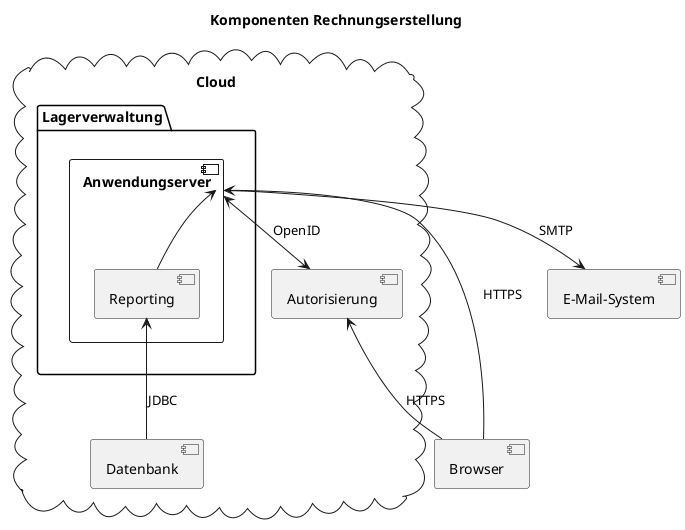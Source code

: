 @startuml

title Komponenten Rechnungserstellung

component Browser

cloud "Cloud" {

component Autorisierung
package "Lagerverwaltung"{
  
  component Anwendungserver{
component Reporting
  }
  
}
  component Datenbank
}


[E-Mail-System]

Browser --> Anwendungserver : HTTPS
Anwendungserver <--> Autorisierung : OpenID
Autorisierung <-- Browser : HTTPS
Anwendungserver <-- Reporting
Reporting <-- Datenbank : JDBC
Anwendungserver --> [E-Mail-System] : SMTP


@enduml